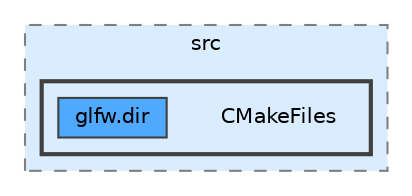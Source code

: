 digraph "build/vendor/glfw/src/CMakeFiles"
{
 // LATEX_PDF_SIZE
  bgcolor="transparent";
  edge [fontname=Helvetica,fontsize=10,labelfontname=Helvetica,labelfontsize=10];
  node [fontname=Helvetica,fontsize=10,shape=box,height=0.2,width=0.4];
  compound=true
  subgraph clusterdir_945a0f562f0c9be28a70c22613e429ae {
    graph [ bgcolor="#daedff", pencolor="grey50", label="src", fontname=Helvetica,fontsize=10 style="filled,dashed", URL="dir_945a0f562f0c9be28a70c22613e429ae.html",tooltip=""]
  subgraph clusterdir_5663bef1178c97cb0631c05a9bf2bd00 {
    graph [ bgcolor="#daedff", pencolor="grey25", label="", fontname=Helvetica,fontsize=10 style="filled,bold", URL="dir_5663bef1178c97cb0631c05a9bf2bd00.html",tooltip=""]
    dir_5663bef1178c97cb0631c05a9bf2bd00 [shape=plaintext, label="CMakeFiles"];
  dir_4b5d66ea76c5af8a09ca87e92393d994 [label="glfw.dir", fillcolor="#4ea9ff", color="grey25", style="filled", URL="dir_4b5d66ea76c5af8a09ca87e92393d994.html",tooltip=""];
  }
  }
}
